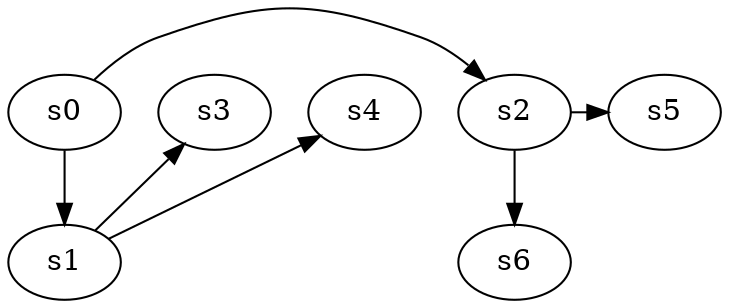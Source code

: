 digraph game_0263_branch_3_2 {
    s0 [name="s0", player=1];
    s1 [name="s1", player=0, target=1];
    s2 [name="s2", player=0];
    s3 [name="s3", player=1];
    s4 [name="s4", player=0, target=1];
    s5 [name="s5", player=0, target=1];
    s6 [name="s6", player=1];

    s0 -> s1;
    s0 -> s2 [constraint="time % 5 == 2"];
    s1 -> s3 [constraint="time == 3 || time == 6"];
    s1 -> s4 [constraint="time % 4 == 0"];
    s2 -> s5 [constraint="time == 0 || time == 2 || time == 9 || time == 14"];
    s2 -> s6;
}
